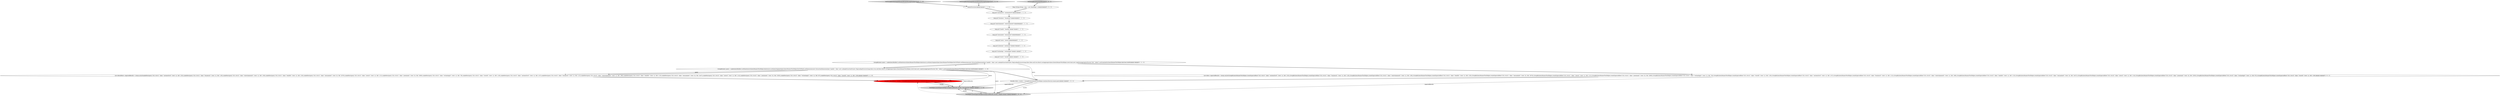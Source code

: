 digraph {
6 [style = filled, label = "map.put(\"travel\",\"travel0\")@@@12@@@['1', '1', '1']", fillcolor = white, shape = ellipse image = "AAA0AAABBB1BBB"];
3 [style = filled, label = "map.put(\"business\",\"business0\")@@@5@@@['1', '1', '1']", fillcolor = white, shape = ellipse image = "AAA0AAABBB1BBB"];
1 [style = filled, label = "map.put(\"automotive\",\"automotive0\")@@@4@@@['1', '1', '1']", fillcolor = white, shape = ellipse image = "AAA0AAABBB1BBB"];
16 [style = filled, label = "Iterable<ResultRow> results = GroupByQueryRunnerTestHelper.runQuery(factory,runner,query)@@@16@@@['0', '1', '0']", fillcolor = red, shape = ellipse image = "AAA1AAABBB2BBB"];
4 [style = filled, label = "TestHelper.assertExpectedObjects(expectedResults,results,\"simple-rename\")@@@16@@@['1', '0', '1']", fillcolor = lightgray, shape = ellipse image = "AAA0AAABBB1BBB"];
18 [style = filled, label = "List<ResultRow> expectedResults = Arrays.asList(makeRow(query,\"2011-04-01\",\"alias\",\"automotive0\",\"rows\",1L,\"idx\",135L),makeRow(query,\"2011-04-01\",\"alias\",\"business0\",\"rows\",1L,\"idx\",118L),makeRow(query,\"2011-04-01\",\"alias\",\"entertainment0\",\"rows\",1L,\"idx\",158L),makeRow(query,\"2011-04-01\",\"alias\",\"health0\",\"rows\",1L,\"idx\",120L),makeRow(query,\"2011-04-01\",\"alias\",\"mezzanine0\",\"rows\",3L,\"idx\",2870L),makeRow(query,\"2011-04-01\",\"alias\",\"news0\",\"rows\",1L,\"idx\",121L),makeRow(query,\"2011-04-01\",\"alias\",\"premium0\",\"rows\",3L,\"idx\",2900L),makeRow(query,\"2011-04-01\",\"alias\",\"technology0\",\"rows\",1L,\"idx\",78L),makeRow(query,\"2011-04-01\",\"alias\",\"travel0\",\"rows\",1L,\"idx\",119L),makeRow(query,\"2011-04-02\",\"alias\",\"automotive0\",\"rows\",1L,\"idx\",147L),makeRow(query,\"2011-04-02\",\"alias\",\"business0\",\"rows\",1L,\"idx\",112L),makeRow(query,\"2011-04-02\",\"alias\",\"entertainment0\",\"rows\",1L,\"idx\",166L),makeRow(query,\"2011-04-02\",\"alias\",\"health0\",\"rows\",1L,\"idx\",113L),makeRow(query,\"2011-04-02\",\"alias\",\"mezzanine0\",\"rows\",3L,\"idx\",2447L),makeRow(query,\"2011-04-02\",\"alias\",\"news0\",\"rows\",1L,\"idx\",114L),makeRow(query,\"2011-04-02\",\"alias\",\"premium0\",\"rows\",3L,\"idx\",2505L),makeRow(query,\"2011-04-02\",\"alias\",\"technology0\",\"rows\",1L,\"idx\",97L),makeRow(query,\"2011-04-02\",\"alias\",\"travel0\",\"rows\",1L,\"idx\",126L))@@@15@@@['0', '1', '0']", fillcolor = white, shape = ellipse image = "AAA0AAABBB2BBB"];
0 [style = filled, label = "testGroupByWithSimpleRenameRetainMissingNonInjective['1', '0', '0']", fillcolor = lightgray, shape = diamond image = "AAA0AAABBB1BBB"];
14 [style = filled, label = "GroupByQuery query = makeQueryBuilder().setDataSource(QueryRunnerTestHelper.dataSource).setQuerySegmentSpec(QueryRunnerTestHelper.firstToThird).setDimensions(new ExtractionDimensionSpec(\"quality\",\"alias\",new LookupExtractionFn(new MapLookupExtractor(map,false),true,null,false,false))).setAggregatorSpecs(QueryRunnerTestHelper.rowsCount,new LongSumAggregatorFactory(\"idx\",\"index\")).setGranularity(QueryRunnerTestHelper.dayGran).build()@@@14@@@['1', '1', '0']", fillcolor = white, shape = ellipse image = "AAA0AAABBB1BBB"];
17 [style = filled, label = "testGroupByWithSimpleRenameRetainMissingNonInjective['0', '1', '0']", fillcolor = lightgray, shape = diamond image = "AAA0AAABBB2BBB"];
12 [style = filled, label = "Iterable<Row> results = GroupByQueryRunnerTestHelper.runQuery(factory,runner,query)@@@15@@@['1', '0', '1']", fillcolor = white, shape = ellipse image = "AAA0AAABBB1BBB"];
21 [style = filled, label = "List<Row> expectedResults = Arrays.asList(GroupByQueryRunnerTestHelper.createExpectedRow(\"2011-04-01\",\"alias\",\"automotive0\",\"rows\",1L,\"idx\",135L),GroupByQueryRunnerTestHelper.createExpectedRow(\"2011-04-01\",\"alias\",\"business0\",\"rows\",1L,\"idx\",118L),GroupByQueryRunnerTestHelper.createExpectedRow(\"2011-04-01\",\"alias\",\"entertainment0\",\"rows\",1L,\"idx\",158L),GroupByQueryRunnerTestHelper.createExpectedRow(\"2011-04-01\",\"alias\",\"health0\",\"rows\",1L,\"idx\",120L),GroupByQueryRunnerTestHelper.createExpectedRow(\"2011-04-01\",\"alias\",\"mezzanine0\",\"rows\",3L,\"idx\",2870L),GroupByQueryRunnerTestHelper.createExpectedRow(\"2011-04-01\",\"alias\",\"news0\",\"rows\",1L,\"idx\",121L),GroupByQueryRunnerTestHelper.createExpectedRow(\"2011-04-01\",\"alias\",\"premium0\",\"rows\",3L,\"idx\",2900L),GroupByQueryRunnerTestHelper.createExpectedRow(\"2011-04-01\",\"alias\",\"technology0\",\"rows\",1L,\"idx\",78L),GroupByQueryRunnerTestHelper.createExpectedRow(\"2011-04-01\",\"alias\",\"travel0\",\"rows\",1L,\"idx\",119L),GroupByQueryRunnerTestHelper.createExpectedRow(\"2011-04-02\",\"alias\",\"automotive0\",\"rows\",1L,\"idx\",147L),GroupByQueryRunnerTestHelper.createExpectedRow(\"2011-04-02\",\"alias\",\"business0\",\"rows\",1L,\"idx\",112L),GroupByQueryRunnerTestHelper.createExpectedRow(\"2011-04-02\",\"alias\",\"entertainment0\",\"rows\",1L,\"idx\",166L),GroupByQueryRunnerTestHelper.createExpectedRow(\"2011-04-02\",\"alias\",\"health0\",\"rows\",1L,\"idx\",113L),GroupByQueryRunnerTestHelper.createExpectedRow(\"2011-04-02\",\"alias\",\"mezzanine0\",\"rows\",3L,\"idx\",2447L),GroupByQueryRunnerTestHelper.createExpectedRow(\"2011-04-02\",\"alias\",\"news0\",\"rows\",1L,\"idx\",114L),GroupByQueryRunnerTestHelper.createExpectedRow(\"2011-04-02\",\"alias\",\"premium0\",\"rows\",3L,\"idx\",2505L),GroupByQueryRunnerTestHelper.createExpectedRow(\"2011-04-02\",\"alias\",\"technology0\",\"rows\",1L,\"idx\",97L),GroupByQueryRunnerTestHelper.createExpectedRow(\"2011-04-02\",\"alias\",\"travel0\",\"rows\",1L,\"idx\",126L))@@@14@@@['0', '0', '1']", fillcolor = white, shape = ellipse image = "AAA0AAABBB3BBB"];
13 [style = filled, label = "map.put(\"entertainment\",\"entertainment0\")@@@6@@@['1', '1', '1']", fillcolor = white, shape = ellipse image = "AAA0AAABBB1BBB"];
5 [style = filled, label = "cannotVectorize()@@@3@@@['1', '1', '0']", fillcolor = white, shape = ellipse image = "AAA0AAABBB1BBB"];
15 [style = filled, label = "map.put(\"premium\",\"premium0\")@@@10@@@['1', '1', '1']", fillcolor = white, shape = ellipse image = "AAA0AAABBB1BBB"];
2 [style = filled, label = "map.put(\"health\",\"health0\")@@@7@@@['1', '1', '1']", fillcolor = white, shape = ellipse image = "AAA0AAABBB1BBB"];
19 [style = filled, label = "Map<String,String> map = new HashMap<>()@@@3@@@['0', '0', '1']", fillcolor = white, shape = ellipse image = "AAA0AAABBB3BBB"];
11 [style = filled, label = "map.put(\"news\",\"news0\")@@@9@@@['1', '1', '1']", fillcolor = white, shape = ellipse image = "AAA0AAABBB1BBB"];
20 [style = filled, label = "testGroupByWithSimpleRename['0', '0', '1']", fillcolor = lightgray, shape = diamond image = "AAA0AAABBB3BBB"];
10 [style = filled, label = "map.put(\"technology\",\"technology0\")@@@11@@@['1', '1', '1']", fillcolor = white, shape = ellipse image = "AAA0AAABBB1BBB"];
7 [style = filled, label = "map.put(\"mezzanine\",\"mezzanine0\")@@@8@@@['1', '1', '1']", fillcolor = white, shape = ellipse image = "AAA0AAABBB1BBB"];
8 [style = filled, label = "GroupByQuery query = makeQueryBuilder().setDataSource(QueryRunnerTestHelper.dataSource).setQuerySegmentSpec(QueryRunnerTestHelper.firstToThird).setDimensions(new ExtractionDimensionSpec(\"quality\",\"alias\",new LookupExtractionFn(new MapLookupExtractor(map,false),false,null,true,false))).setAggregatorSpecs(QueryRunnerTestHelper.rowsCount,new LongSumAggregatorFactory(\"idx\",\"index\")).setGranularity(QueryRunnerTestHelper.dayGran).build()@@@13@@@['1', '1', '1']", fillcolor = white, shape = ellipse image = "AAA0AAABBB1BBB"];
9 [style = filled, label = "TestHelper.assertExpectedObjects(expectedResults,results,\"non-injective\")@@@17@@@['1', '1', '0']", fillcolor = lightgray, shape = ellipse image = "AAA0AAABBB1BBB"];
4->9 [style = bold, label=""];
17->5 [style = bold, label=""];
15->10 [style = bold, label=""];
8->12 [style = solid, label="query"];
7->11 [style = bold, label=""];
16->9 [style = solid, label="results"];
4->16 [style = dashed, label="0"];
9->4 [style = dashed, label="0"];
1->3 [style = bold, label=""];
8->14 [style = bold, label=""];
21->4 [style = solid, label="expectedResults"];
14->18 [style = solid, label="query"];
18->9 [style = solid, label="expectedResults"];
10->6 [style = bold, label=""];
11->15 [style = bold, label=""];
21->12 [style = bold, label=""];
14->4 [style = solid, label="query"];
5->1 [style = bold, label=""];
19->1 [style = bold, label=""];
12->4 [style = bold, label=""];
4->9 [style = solid, label="results"];
14->12 [style = bold, label=""];
14->16 [style = solid, label="query"];
6->8 [style = bold, label=""];
12->9 [style = solid, label="expectedResults"];
3->13 [style = bold, label=""];
8->21 [style = bold, label=""];
14->8 [style = dashed, label="0"];
14->18 [style = bold, label=""];
2->7 [style = bold, label=""];
20->19 [style = bold, label=""];
12->4 [style = solid, label="results"];
16->9 [style = bold, label=""];
0->5 [style = bold, label=""];
13->2 [style = bold, label=""];
18->16 [style = bold, label=""];
}

